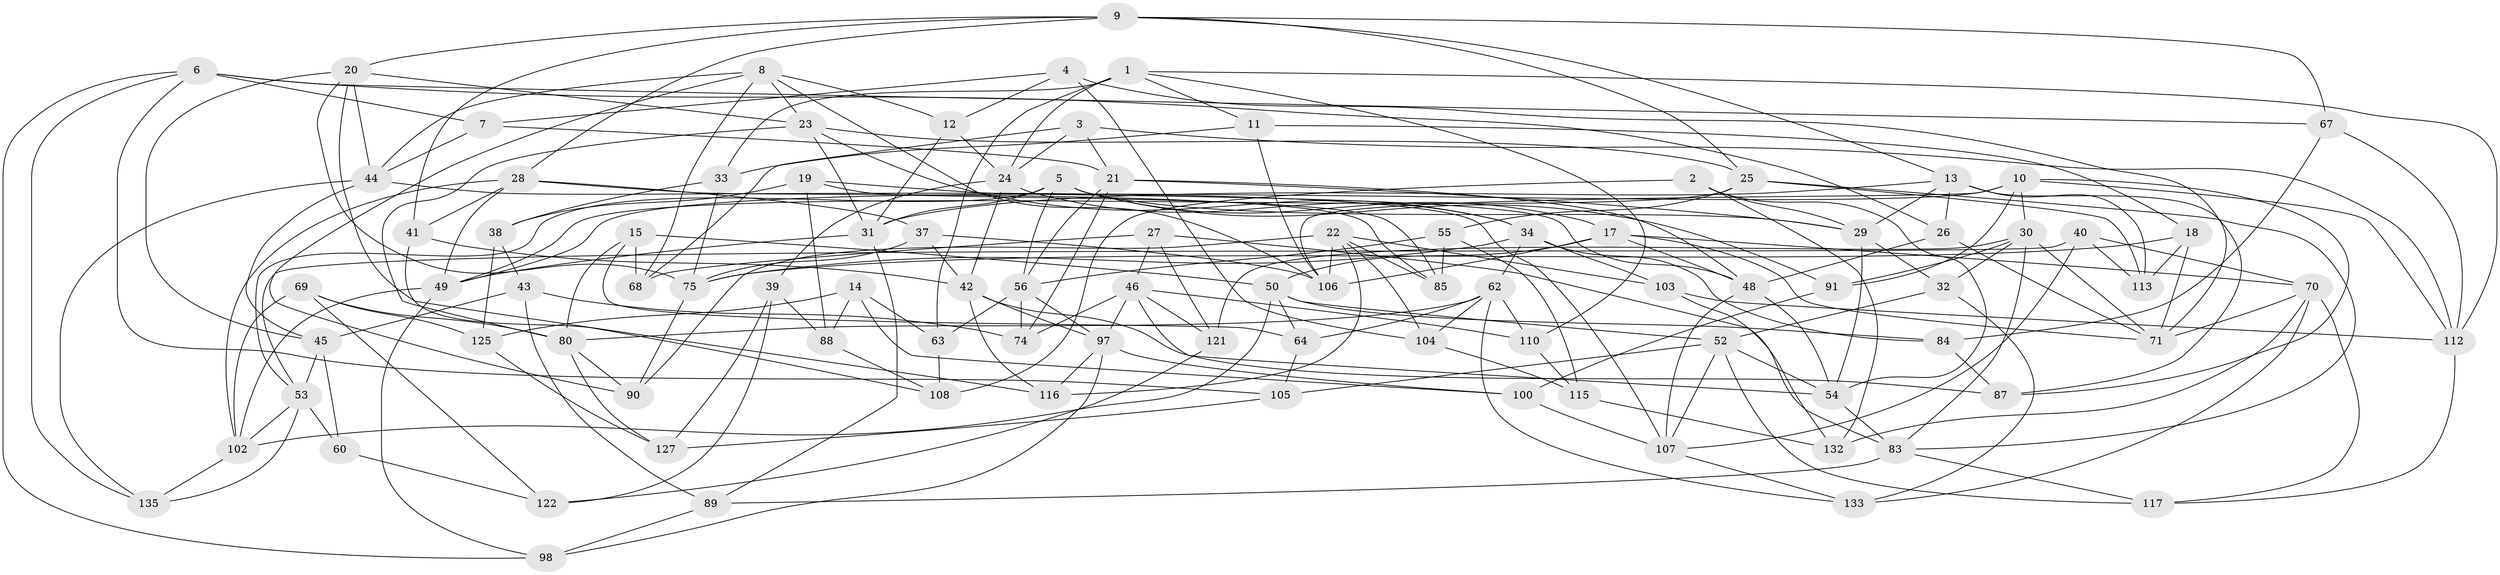 // Generated by graph-tools (version 1.1) at 2025/24/03/03/25 07:24:30]
// undirected, 94 vertices, 228 edges
graph export_dot {
graph [start="1"]
  node [color=gray90,style=filled];
  1 [super="+51"];
  2;
  3;
  4;
  5 [super="+95"];
  6 [super="+94"];
  7;
  8 [super="+16"];
  9 [super="+35"];
  10 [super="+61"];
  11;
  12;
  13 [super="+128"];
  14;
  15;
  17 [super="+76"];
  18;
  19;
  20 [super="+78"];
  21 [super="+57"];
  22 [super="+81"];
  23 [super="+36"];
  24 [super="+72"];
  25 [super="+65"];
  26;
  27;
  28 [super="+66"];
  29 [super="+92"];
  30 [super="+114"];
  31 [super="+73"];
  32;
  33;
  34 [super="+47"];
  37;
  38;
  39;
  40;
  41;
  42 [super="+82"];
  43;
  44 [super="+109"];
  45 [super="+93"];
  46 [super="+59"];
  48 [super="+77"];
  49 [super="+79"];
  50 [super="+119"];
  52 [super="+126"];
  53 [super="+86"];
  54 [super="+58"];
  55;
  56 [super="+96"];
  60;
  62 [super="+129"];
  63;
  64;
  67;
  68;
  69;
  70 [super="+131"];
  71 [super="+123"];
  74;
  75 [super="+111"];
  80 [super="+101"];
  83 [super="+99"];
  84;
  85;
  87;
  88;
  89;
  90;
  91;
  97 [super="+118"];
  98;
  100;
  102 [super="+120"];
  103;
  104;
  105;
  106 [super="+130"];
  107 [super="+124"];
  108;
  110;
  112 [super="+134"];
  113;
  115;
  116;
  117;
  121;
  122;
  125;
  127;
  132;
  133;
  135;
  1 -- 24;
  1 -- 110;
  1 -- 63;
  1 -- 112;
  1 -- 33;
  1 -- 11;
  2 -- 132;
  2 -- 108;
  2 -- 29;
  2 -- 54;
  3 -- 68;
  3 -- 21;
  3 -- 24;
  3 -- 112;
  4 -- 71;
  4 -- 104;
  4 -- 12;
  4 -- 7;
  5 -- 31;
  5 -- 53;
  5 -- 91;
  5 -- 56;
  5 -- 17;
  5 -- 29;
  6 -- 98;
  6 -- 105;
  6 -- 67;
  6 -- 135;
  6 -- 26;
  6 -- 7;
  7 -- 44;
  7 -- 21;
  8 -- 12;
  8 -- 106;
  8 -- 68;
  8 -- 90;
  8 -- 44;
  8 -- 23;
  9 -- 13;
  9 -- 28;
  9 -- 67;
  9 -- 41;
  9 -- 25;
  9 -- 20;
  10 -- 87;
  10 -- 106;
  10 -- 112;
  10 -- 49;
  10 -- 91;
  10 -- 30;
  11 -- 33;
  11 -- 18;
  11 -- 106;
  12 -- 31;
  12 -- 24;
  13 -- 113;
  13 -- 26;
  13 -- 29;
  13 -- 87;
  13 -- 31;
  14 -- 125;
  14 -- 100;
  14 -- 63;
  14 -- 88;
  15 -- 68;
  15 -- 50;
  15 -- 80;
  15 -- 64;
  17 -- 50;
  17 -- 70;
  17 -- 71;
  17 -- 48;
  17 -- 106;
  18 -- 75;
  18 -- 113;
  18 -- 71;
  19 -- 88;
  19 -- 48;
  19 -- 85;
  19 -- 38;
  20 -- 45;
  20 -- 116;
  20 -- 75;
  20 -- 44;
  20 -- 23;
  21 -- 48;
  21 -- 74;
  21 -- 56;
  21 -- 29;
  22 -- 85;
  22 -- 106;
  22 -- 104;
  22 -- 90;
  22 -- 116;
  22 -- 103;
  23 -- 80;
  23 -- 34;
  23 -- 25;
  23 -- 31;
  24 -- 39;
  24 -- 42;
  24 -- 34;
  25 -- 113;
  25 -- 55;
  25 -- 49;
  25 -- 83;
  26 -- 48;
  26 -- 71;
  27 -- 68;
  27 -- 121;
  27 -- 46;
  27 -- 83;
  28 -- 85;
  28 -- 41;
  28 -- 102;
  28 -- 37;
  28 -- 49;
  29 -- 32;
  29 -- 54;
  30 -- 32;
  30 -- 121;
  30 -- 91;
  30 -- 71;
  30 -- 83;
  31 -- 89;
  31 -- 49;
  32 -- 52;
  32 -- 133;
  33 -- 38;
  33 -- 75;
  34 -- 103;
  34 -- 84;
  34 -- 62;
  34 -- 75;
  37 -- 42;
  37 -- 106;
  37 -- 75;
  38 -- 125;
  38 -- 43;
  39 -- 127;
  39 -- 88;
  39 -- 122;
  40 -- 113;
  40 -- 53;
  40 -- 70;
  40 -- 107;
  41 -- 42;
  41 -- 108;
  42 -- 116;
  42 -- 97;
  42 -- 87;
  43 -- 74;
  43 -- 89;
  43 -- 45;
  44 -- 135;
  44 -- 107;
  44 -- 45;
  45 -- 60 [weight=2];
  45 -- 53;
  46 -- 110;
  46 -- 54;
  46 -- 74;
  46 -- 121;
  46 -- 97;
  48 -- 54;
  48 -- 107;
  49 -- 98;
  49 -- 102;
  50 -- 64;
  50 -- 102;
  50 -- 84;
  50 -- 52;
  52 -- 117;
  52 -- 105;
  52 -- 107;
  52 -- 54;
  53 -- 60;
  53 -- 135;
  53 -- 102;
  54 -- 83;
  55 -- 85;
  55 -- 115;
  55 -- 56;
  56 -- 63;
  56 -- 74;
  56 -- 97;
  60 -- 122;
  62 -- 133;
  62 -- 64;
  62 -- 104;
  62 -- 80;
  62 -- 110;
  63 -- 108;
  64 -- 105;
  67 -- 112;
  67 -- 84;
  69 -- 122;
  69 -- 125;
  69 -- 80;
  69 -- 102;
  70 -- 133;
  70 -- 117;
  70 -- 132;
  70 -- 71;
  75 -- 90;
  80 -- 90;
  80 -- 127;
  83 -- 89;
  83 -- 117;
  84 -- 87;
  88 -- 108;
  89 -- 98;
  91 -- 100;
  97 -- 116;
  97 -- 98;
  97 -- 100;
  100 -- 107;
  102 -- 135;
  103 -- 132;
  103 -- 112;
  104 -- 115;
  105 -- 127;
  107 -- 133;
  110 -- 115;
  112 -- 117;
  115 -- 132;
  121 -- 122;
  125 -- 127;
}
